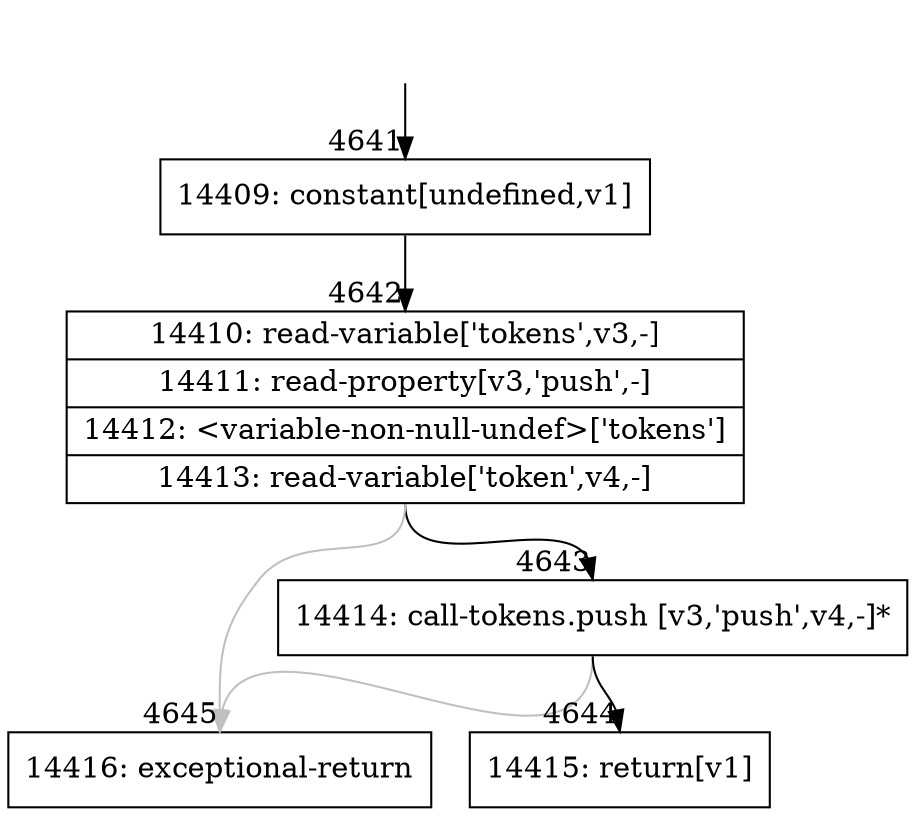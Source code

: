 digraph {
rankdir="TD"
BB_entry286[shape=none,label=""];
BB_entry286 -> BB4641 [tailport=s, headport=n, headlabel="    4641"]
BB4641 [shape=record label="{14409: constant[undefined,v1]}" ] 
BB4641 -> BB4642 [tailport=s, headport=n, headlabel="      4642"]
BB4642 [shape=record label="{14410: read-variable['tokens',v3,-]|14411: read-property[v3,'push',-]|14412: \<variable-non-null-undef\>['tokens']|14413: read-variable['token',v4,-]}" ] 
BB4642 -> BB4643 [tailport=s, headport=n, headlabel="      4643"]
BB4642 -> BB4645 [tailport=s, headport=n, color=gray, headlabel="      4645"]
BB4643 [shape=record label="{14414: call-tokens.push [v3,'push',v4,-]*}" ] 
BB4643 -> BB4644 [tailport=s, headport=n, headlabel="      4644"]
BB4643 -> BB4645 [tailport=s, headport=n, color=gray]
BB4644 [shape=record label="{14415: return[v1]}" ] 
BB4645 [shape=record label="{14416: exceptional-return}" ] 
//#$~ 4684
}
